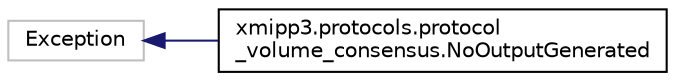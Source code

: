 digraph "Graphical Class Hierarchy"
{
  edge [fontname="Helvetica",fontsize="10",labelfontname="Helvetica",labelfontsize="10"];
  node [fontname="Helvetica",fontsize="10",shape=record];
  rankdir="LR";
  Node275 [label="Exception",height=0.2,width=0.4,color="grey75", fillcolor="white", style="filled"];
  Node275 -> Node0 [dir="back",color="midnightblue",fontsize="10",style="solid",fontname="Helvetica"];
  Node0 [label="xmipp3.protocols.protocol\l_volume_consensus.NoOutputGenerated",height=0.2,width=0.4,color="black", fillcolor="white", style="filled",URL="$classxmipp3_1_1protocols_1_1protocol__volume__consensus_1_1NoOutputGenerated.html"];
}
